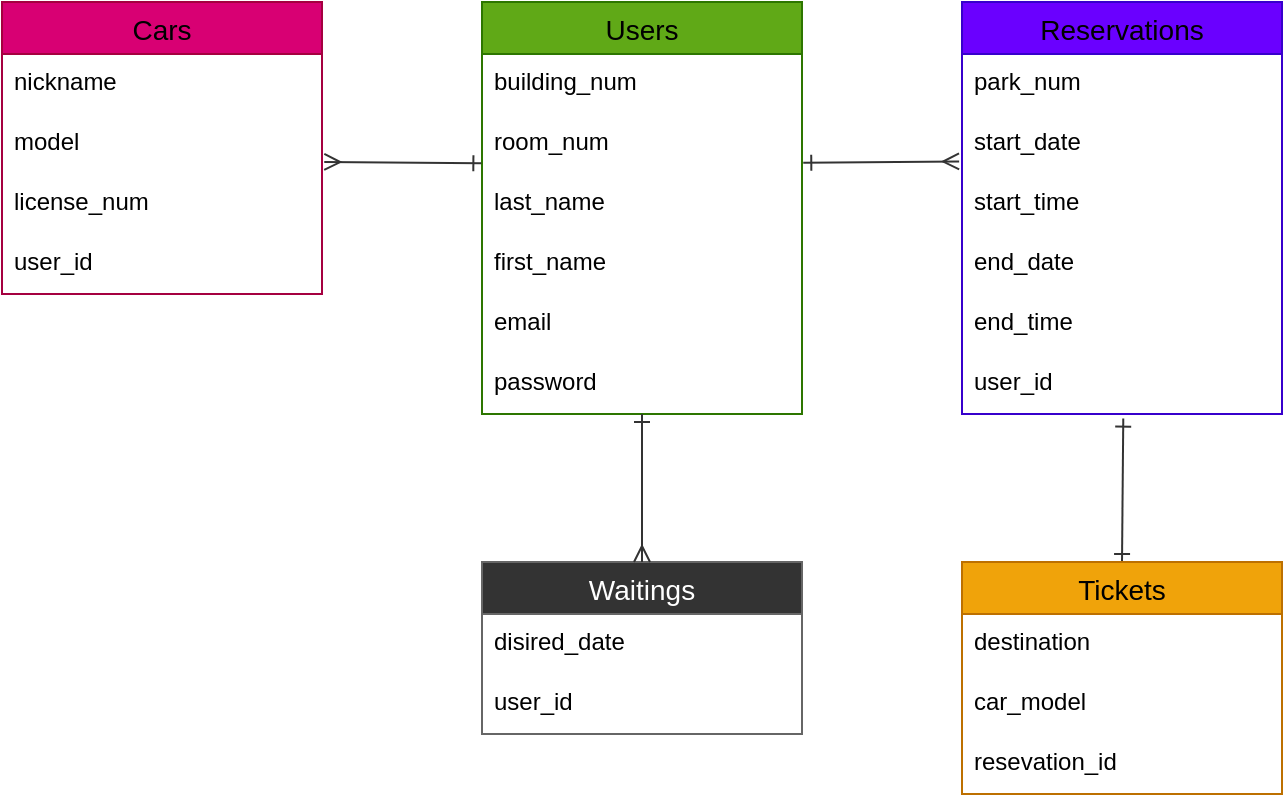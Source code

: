 <mxfile>
    <diagram id="L2Qm_JcPN8S7o72H3tYs" name="Page-1">
        <mxGraphModel dx="823" dy="850" grid="0" gridSize="10" guides="1" tooltips="1" connect="1" arrows="1" fold="1" page="0" pageScale="1" pageWidth="850" pageHeight="1100" background="#ffffff" math="0" shadow="0">
            <root>
                <mxCell id="0"/>
                <mxCell id="1" parent="0"/>
                <mxCell id="34" style="edgeStyle=none;html=1;entryX=-0.009;entryY=0.79;entryDx=0;entryDy=0;endArrow=ERmany;endFill=0;startArrow=ERone;startFill=0;snapToPoint=1;bendable=1;movable=1;anchorPointDirection=1;exitX=1.004;exitY=0.814;exitDx=0;exitDy=0;exitPerimeter=0;entryPerimeter=0;shadow=0;labelBorderColor=none;labelBackgroundColor=none;fontColor=#000000;rounded=0;strokeColor=#333333;" edge="1" parent="1" source="8" target="43">
                    <mxGeometry relative="1" as="geometry"/>
                </mxCell>
                <mxCell id="6" value="Users" style="swimlane;fontStyle=0;childLayout=stackLayout;horizontal=1;startSize=26;horizontalStack=0;resizeParent=1;resizeParentMax=0;resizeLast=0;collapsible=1;marginBottom=0;align=center;fontSize=14;fillColor=#60a917;fontColor=#000000;strokeColor=#2D7600;shadow=0;labelBorderColor=none;labelBackgroundColor=none;rounded=0;" parent="1" vertex="1">
                    <mxGeometry x="360" y="240" width="160" height="206" as="geometry"/>
                </mxCell>
                <mxCell id="7" value="building_num" style="text;strokeColor=none;fillColor=none;spacingLeft=4;spacingRight=4;overflow=hidden;rotatable=0;points=[[0,0.5],[1,0.5]];portConstraint=eastwest;fontSize=12;shadow=0;labelBorderColor=none;labelBackgroundColor=none;fontColor=#000000;rounded=0;" parent="6" vertex="1">
                    <mxGeometry y="26" width="160" height="30" as="geometry"/>
                </mxCell>
                <mxCell id="8" value="room_num" style="text;strokeColor=none;fillColor=none;spacingLeft=4;spacingRight=4;overflow=hidden;rotatable=0;points=[[0,0.5],[1,0.5]];portConstraint=eastwest;fontSize=12;shadow=0;labelBorderColor=none;labelBackgroundColor=none;fontColor=#000000;rounded=0;" parent="6" vertex="1">
                    <mxGeometry y="56" width="160" height="30" as="geometry"/>
                </mxCell>
                <mxCell id="9" value="last_name" style="text;strokeColor=none;fillColor=none;spacingLeft=4;spacingRight=4;overflow=hidden;rotatable=0;points=[[0,0.5],[1,0.5]];portConstraint=eastwest;fontSize=12;shadow=0;labelBorderColor=none;labelBackgroundColor=none;fontColor=#000000;rounded=0;" parent="6" vertex="1">
                    <mxGeometry y="86" width="160" height="30" as="geometry"/>
                </mxCell>
                <mxCell id="22" value="first_name" style="text;strokeColor=none;fillColor=none;spacingLeft=4;spacingRight=4;overflow=hidden;rotatable=0;points=[[0,0.5],[1,0.5]];portConstraint=eastwest;fontSize=12;shadow=0;labelBorderColor=none;labelBackgroundColor=none;fontColor=#000000;rounded=0;" vertex="1" parent="6">
                    <mxGeometry y="116" width="160" height="30" as="geometry"/>
                </mxCell>
                <mxCell id="23" value="email" style="text;strokeColor=none;fillColor=none;spacingLeft=4;spacingRight=4;overflow=hidden;rotatable=0;points=[[0,0.5],[1,0.5]];portConstraint=eastwest;fontSize=12;shadow=0;labelBorderColor=none;labelBackgroundColor=none;fontColor=#000000;rounded=0;" vertex="1" parent="6">
                    <mxGeometry y="146" width="160" height="30" as="geometry"/>
                </mxCell>
                <mxCell id="24" value="password" style="text;strokeColor=none;fillColor=none;spacingLeft=4;spacingRight=4;overflow=hidden;rotatable=0;points=[[0,0.5],[1,0.5]];portConstraint=eastwest;fontSize=12;shadow=0;labelBorderColor=none;labelBackgroundColor=none;fontColor=#000000;rounded=0;" vertex="1" parent="6">
                    <mxGeometry y="176" width="160" height="30" as="geometry"/>
                </mxCell>
                <mxCell id="10" value="Reservations" style="swimlane;fontStyle=0;childLayout=stackLayout;horizontal=1;startSize=26;horizontalStack=0;resizeParent=1;resizeParentMax=0;resizeLast=0;collapsible=1;marginBottom=0;align=center;fontSize=14;fillColor=#6a00ff;fontColor=#000000;strokeColor=#3700CC;shadow=0;labelBorderColor=none;labelBackgroundColor=none;rounded=0;" vertex="1" parent="1">
                    <mxGeometry x="600" y="240" width="160" height="206" as="geometry"/>
                </mxCell>
                <mxCell id="13" value="park_num" style="text;strokeColor=none;fillColor=none;spacingLeft=4;spacingRight=4;overflow=hidden;rotatable=0;points=[[0,0.5],[1,0.5]];portConstraint=eastwest;fontSize=12;shadow=0;labelBorderColor=none;labelBackgroundColor=none;fontColor=#000000;rounded=0;" vertex="1" parent="10">
                    <mxGeometry y="26" width="160" height="30" as="geometry"/>
                </mxCell>
                <mxCell id="43" value="start_date" style="text;strokeColor=none;fillColor=none;spacingLeft=4;spacingRight=4;overflow=hidden;rotatable=0;points=[[0,0.5],[1,0.5]];portConstraint=eastwest;fontSize=12;shadow=0;labelBorderColor=none;labelBackgroundColor=none;fontColor=#000000;rounded=0;" vertex="1" parent="10">
                    <mxGeometry y="56" width="160" height="30" as="geometry"/>
                </mxCell>
                <mxCell id="11" value="start_time" style="text;strokeColor=none;fillColor=none;spacingLeft=4;spacingRight=4;overflow=hidden;rotatable=0;points=[[0,0.5],[1,0.5]];portConstraint=eastwest;fontSize=12;shadow=0;labelBorderColor=none;labelBackgroundColor=none;fontColor=#000000;rounded=0;" vertex="1" parent="10">
                    <mxGeometry y="86" width="160" height="30" as="geometry"/>
                </mxCell>
                <mxCell id="12" value="end_date" style="text;strokeColor=none;fillColor=none;spacingLeft=4;spacingRight=4;overflow=hidden;rotatable=0;points=[[0,0.5],[1,0.5]];portConstraint=eastwest;fontSize=12;shadow=0;labelBorderColor=none;labelBackgroundColor=none;fontColor=#000000;rounded=0;" vertex="1" parent="10">
                    <mxGeometry y="116" width="160" height="30" as="geometry"/>
                </mxCell>
                <mxCell id="44" value="end_time" style="text;strokeColor=none;fillColor=none;spacingLeft=4;spacingRight=4;overflow=hidden;rotatable=0;points=[[0,0.5],[1,0.5]];portConstraint=eastwest;fontSize=12;shadow=0;labelBorderColor=none;labelBackgroundColor=none;fontColor=#000000;rounded=0;" vertex="1" parent="10">
                    <mxGeometry y="146" width="160" height="30" as="geometry"/>
                </mxCell>
                <mxCell id="55" value="user_id" style="text;strokeColor=none;fillColor=none;spacingLeft=4;spacingRight=4;overflow=hidden;rotatable=0;points=[[0,0.5],[1,0.5]];portConstraint=eastwest;fontSize=12;shadow=0;labelBorderColor=none;labelBackgroundColor=none;fontColor=#000000;rounded=0;" vertex="1" parent="10">
                    <mxGeometry y="176" width="160" height="30" as="geometry"/>
                </mxCell>
                <mxCell id="36" style="edgeStyle=none;html=1;exitX=1.007;exitY=0.799;exitDx=0;exitDy=0;startArrow=ERmany;startFill=0;endArrow=ERone;endFill=0;entryX=-0.002;entryY=0.822;entryDx=0;entryDy=0;entryPerimeter=0;exitPerimeter=0;shadow=0;labelBorderColor=none;labelBackgroundColor=none;fontColor=#000000;rounded=0;sketch=0;strokeColor=#333333;" edge="1" parent="1" source="16" target="8">
                    <mxGeometry relative="1" as="geometry"/>
                </mxCell>
                <mxCell id="14" value="Cars" style="swimlane;fontStyle=0;childLayout=stackLayout;horizontal=1;startSize=26;horizontalStack=0;resizeParent=1;resizeParentMax=0;resizeLast=0;collapsible=1;marginBottom=0;align=center;fontSize=14;fillColor=#d80073;fontColor=#000000;strokeColor=#A50040;shadow=0;labelBorderColor=none;labelBackgroundColor=none;rounded=0;" vertex="1" parent="1">
                    <mxGeometry x="120" y="240" width="160" height="146" as="geometry"/>
                </mxCell>
                <mxCell id="15" value="nickname" style="text;strokeColor=none;fillColor=none;spacingLeft=4;spacingRight=4;overflow=hidden;rotatable=0;points=[[0,0.5],[1,0.5]];portConstraint=eastwest;fontSize=12;shadow=0;labelBorderColor=none;labelBackgroundColor=none;fontColor=#000000;rounded=0;" vertex="1" parent="14">
                    <mxGeometry y="26" width="160" height="30" as="geometry"/>
                </mxCell>
                <mxCell id="16" value="model" style="text;strokeColor=none;fillColor=none;spacingLeft=4;spacingRight=4;overflow=hidden;rotatable=0;points=[[0,0.5],[1,0.5]];portConstraint=eastwest;fontSize=12;shadow=0;labelBorderColor=none;labelBackgroundColor=none;fontColor=#000000;rounded=0;" vertex="1" parent="14">
                    <mxGeometry y="56" width="160" height="30" as="geometry"/>
                </mxCell>
                <mxCell id="17" value="license_num" style="text;strokeColor=none;fillColor=none;spacingLeft=4;spacingRight=4;overflow=hidden;rotatable=0;points=[[0,0.5],[1,0.5]];portConstraint=eastwest;fontSize=12;shadow=0;labelBorderColor=none;labelBackgroundColor=none;fontColor=#000000;rounded=0;" vertex="1" parent="14">
                    <mxGeometry y="86" width="160" height="30" as="geometry"/>
                </mxCell>
                <mxCell id="56" value="user_id" style="text;strokeColor=none;fillColor=none;spacingLeft=4;spacingRight=4;overflow=hidden;rotatable=0;points=[[0,0.5],[1,0.5]];portConstraint=eastwest;fontSize=12;shadow=0;labelBorderColor=none;labelBackgroundColor=none;fontColor=#000000;rounded=0;" vertex="1" parent="14">
                    <mxGeometry y="116" width="160" height="30" as="geometry"/>
                </mxCell>
                <mxCell id="37" style="edgeStyle=none;html=1;exitX=0.5;exitY=0;exitDx=0;exitDy=0;startArrow=ERone;startFill=0;endArrow=ERone;endFill=0;entryX=0.504;entryY=1.076;entryDx=0;entryDy=0;entryPerimeter=0;shadow=0;labelBorderColor=none;labelBackgroundColor=none;fontColor=#000000;rounded=0;strokeColor=#333333;" edge="1" parent="1" source="25" target="55">
                    <mxGeometry relative="1" as="geometry"/>
                </mxCell>
                <mxCell id="25" value="Tickets" style="swimlane;fontStyle=0;childLayout=stackLayout;horizontal=1;startSize=26;horizontalStack=0;resizeParent=1;resizeParentMax=0;resizeLast=0;collapsible=1;marginBottom=0;align=center;fontSize=14;fillColor=#f0a30a;fontColor=#000000;strokeColor=#BD7000;shadow=0;labelBorderColor=none;labelBackgroundColor=none;rounded=0;" vertex="1" parent="1">
                    <mxGeometry x="600" y="520" width="160" height="116" as="geometry"/>
                </mxCell>
                <mxCell id="31" value="destination" style="text;strokeColor=none;fillColor=none;spacingLeft=4;spacingRight=4;overflow=hidden;rotatable=0;points=[[0,0.5],[1,0.5]];portConstraint=eastwest;fontSize=12;shadow=0;labelBorderColor=none;labelBackgroundColor=none;fontColor=#000000;rounded=0;" vertex="1" parent="25">
                    <mxGeometry y="26" width="160" height="30" as="geometry"/>
                </mxCell>
                <mxCell id="28" value="car_model" style="text;strokeColor=none;fillColor=none;spacingLeft=4;spacingRight=4;overflow=hidden;rotatable=0;points=[[0,0.5],[1,0.5]];portConstraint=eastwest;fontSize=12;shadow=0;labelBorderColor=none;labelBackgroundColor=none;fontColor=#000000;rounded=0;" vertex="1" parent="25">
                    <mxGeometry y="56" width="160" height="30" as="geometry"/>
                </mxCell>
                <mxCell id="26" value="resevation_id" style="text;strokeColor=none;fillColor=none;spacingLeft=4;spacingRight=4;overflow=hidden;rotatable=0;points=[[0,0.5],[1,0.5]];portConstraint=eastwest;fontSize=12;shadow=0;labelBorderColor=none;labelBackgroundColor=none;fontColor=#000000;rounded=0;" vertex="1" parent="25">
                    <mxGeometry y="86" width="160" height="30" as="geometry"/>
                </mxCell>
                <mxCell id="38" value="Waitings" style="swimlane;fontStyle=0;childLayout=stackLayout;horizontal=1;startSize=26;horizontalStack=0;resizeParent=1;resizeParentMax=0;resizeLast=0;collapsible=1;marginBottom=0;align=center;fontSize=14;shadow=0;labelBorderColor=none;labelBackgroundColor=none;rounded=0;strokeColor=#666666;fillColor=#333333;swimlaneLine=1;glass=0;sketch=0;fontColor=#FFFFFF;" vertex="1" parent="1">
                    <mxGeometry x="360" y="520" width="160" height="86" as="geometry"/>
                </mxCell>
                <mxCell id="39" value="disired_date" style="text;strokeColor=none;fillColor=none;spacingLeft=4;spacingRight=4;overflow=hidden;rotatable=0;points=[[0,0.5],[1,0.5]];portConstraint=eastwest;fontSize=12;shadow=0;labelBorderColor=none;labelBackgroundColor=none;fontColor=#000000;rounded=0;" vertex="1" parent="38">
                    <mxGeometry y="26" width="160" height="30" as="geometry"/>
                </mxCell>
                <mxCell id="57" value="user_id" style="text;strokeColor=none;fillColor=none;spacingLeft=4;spacingRight=4;overflow=hidden;rotatable=0;points=[[0,0.5],[1,0.5]];portConstraint=eastwest;fontSize=12;shadow=0;labelBorderColor=none;labelBackgroundColor=none;fontColor=#000000;rounded=0;" vertex="1" parent="38">
                    <mxGeometry y="56" width="160" height="30" as="geometry"/>
                </mxCell>
                <mxCell id="48" style="edgeStyle=none;html=1;entryX=0.5;entryY=0;entryDx=0;entryDy=0;startArrow=ERone;startFill=0;endArrow=ERmany;endFill=0;shadow=0;labelBorderColor=none;labelBackgroundColor=none;fontColor=#000000;rounded=0;strokeColor=#333333;" edge="1" parent="1" source="24" target="38">
                    <mxGeometry relative="1" as="geometry"/>
                </mxCell>
            </root>
        </mxGraphModel>
    </diagram>
</mxfile>
